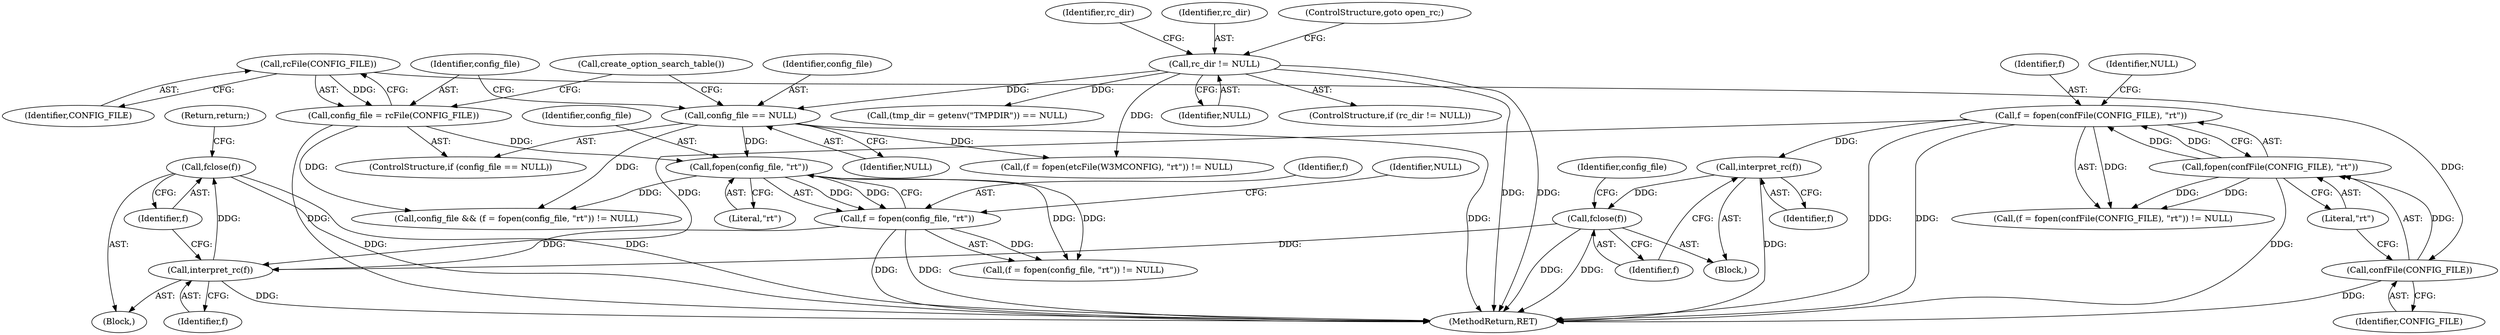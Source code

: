 digraph "0_w3m_18dcbadf2771cdb0c18509b14e4e73505b242753_0@API" {
"1000258" [label="(Call,fclose(f))"];
"1000256" [label="(Call,interpret_rc(f))"];
"1000233" [label="(Call,f = fopen(confFile(CONFIG_FILE), \"rt\"))"];
"1000235" [label="(Call,fopen(confFile(CONFIG_FILE), \"rt\"))"];
"1000236" [label="(Call,confFile(CONFIG_FILE))"];
"1000213" [label="(Call,rcFile(CONFIG_FILE))"];
"1000243" [label="(Call,fclose(f))"];
"1000241" [label="(Call,interpret_rc(f))"];
"1000249" [label="(Call,f = fopen(config_file, \"rt\"))"];
"1000251" [label="(Call,fopen(config_file, \"rt\"))"];
"1000208" [label="(Call,config_file == NULL)"];
"1000114" [label="(Call,rc_dir != NULL)"];
"1000211" [label="(Call,config_file = rcFile(CONFIG_FILE))"];
"1000247" [label="(Identifier,config_file)"];
"1000212" [label="(Identifier,config_file)"];
"1000246" [label="(Call,config_file && (f = fopen(config_file, \"rt\")) != NULL)"];
"1000209" [label="(Identifier,config_file)"];
"1000119" [label="(Identifier,rc_dir)"];
"1000114" [label="(Call,rc_dir != NULL)"];
"1000236" [label="(Call,confFile(CONFIG_FILE))"];
"1000218" [label="(Call,(f = fopen(etcFile(W3MCONFIG), \"rt\")) != NULL)"];
"1000115" [label="(Identifier,rc_dir)"];
"1000249" [label="(Call,f = fopen(config_file, \"rt\"))"];
"1000213" [label="(Call,rcFile(CONFIG_FILE))"];
"1000234" [label="(Identifier,f)"];
"1000117" [label="(ControlStructure,goto open_rc;)"];
"1000256" [label="(Call,interpret_rc(f))"];
"1000211" [label="(Call,config_file = rcFile(CONFIG_FILE))"];
"1000208" [label="(Call,config_file == NULL)"];
"1000113" [label="(ControlStructure,if (rc_dir != NULL))"];
"1000248" [label="(Call,(f = fopen(config_file, \"rt\")) != NULL)"];
"1000253" [label="(Literal,\"rt\")"];
"1000254" [label="(Identifier,NULL)"];
"1000322" [label="(MethodReturn,RET)"];
"1000233" [label="(Call,f = fopen(confFile(CONFIG_FILE), \"rt\"))"];
"1000238" [label="(Literal,\"rt\")"];
"1000235" [label="(Call,fopen(confFile(CONFIG_FILE), \"rt\"))"];
"1000260" [label="(Return,return;)"];
"1000240" [label="(Block,)"];
"1000215" [label="(Call,create_option_search_table())"];
"1000214" [label="(Identifier,CONFIG_FILE)"];
"1000242" [label="(Identifier,f)"];
"1000243" [label="(Call,fclose(f))"];
"1000244" [label="(Identifier,f)"];
"1000268" [label="(Call,(tmp_dir = getenv(\"TMPDIR\")) == NULL)"];
"1000207" [label="(ControlStructure,if (config_file == NULL))"];
"1000232" [label="(Call,(f = fopen(confFile(CONFIG_FILE), \"rt\")) != NULL)"];
"1000241" [label="(Call,interpret_rc(f))"];
"1000257" [label="(Identifier,f)"];
"1000116" [label="(Identifier,NULL)"];
"1000255" [label="(Block,)"];
"1000237" [label="(Identifier,CONFIG_FILE)"];
"1000259" [label="(Identifier,f)"];
"1000258" [label="(Call,fclose(f))"];
"1000239" [label="(Identifier,NULL)"];
"1000250" [label="(Identifier,f)"];
"1000210" [label="(Identifier,NULL)"];
"1000251" [label="(Call,fopen(config_file, \"rt\"))"];
"1000252" [label="(Identifier,config_file)"];
"1000258" -> "1000255"  [label="AST: "];
"1000258" -> "1000259"  [label="CFG: "];
"1000259" -> "1000258"  [label="AST: "];
"1000260" -> "1000258"  [label="CFG: "];
"1000258" -> "1000322"  [label="DDG: "];
"1000258" -> "1000322"  [label="DDG: "];
"1000256" -> "1000258"  [label="DDG: "];
"1000256" -> "1000255"  [label="AST: "];
"1000256" -> "1000257"  [label="CFG: "];
"1000257" -> "1000256"  [label="AST: "];
"1000259" -> "1000256"  [label="CFG: "];
"1000256" -> "1000322"  [label="DDG: "];
"1000233" -> "1000256"  [label="DDG: "];
"1000243" -> "1000256"  [label="DDG: "];
"1000249" -> "1000256"  [label="DDG: "];
"1000233" -> "1000232"  [label="AST: "];
"1000233" -> "1000235"  [label="CFG: "];
"1000234" -> "1000233"  [label="AST: "];
"1000235" -> "1000233"  [label="AST: "];
"1000239" -> "1000233"  [label="CFG: "];
"1000233" -> "1000322"  [label="DDG: "];
"1000233" -> "1000322"  [label="DDG: "];
"1000233" -> "1000232"  [label="DDG: "];
"1000235" -> "1000233"  [label="DDG: "];
"1000235" -> "1000233"  [label="DDG: "];
"1000233" -> "1000241"  [label="DDG: "];
"1000235" -> "1000238"  [label="CFG: "];
"1000236" -> "1000235"  [label="AST: "];
"1000238" -> "1000235"  [label="AST: "];
"1000235" -> "1000322"  [label="DDG: "];
"1000235" -> "1000232"  [label="DDG: "];
"1000235" -> "1000232"  [label="DDG: "];
"1000236" -> "1000235"  [label="DDG: "];
"1000236" -> "1000237"  [label="CFG: "];
"1000237" -> "1000236"  [label="AST: "];
"1000238" -> "1000236"  [label="CFG: "];
"1000236" -> "1000322"  [label="DDG: "];
"1000213" -> "1000236"  [label="DDG: "];
"1000213" -> "1000211"  [label="AST: "];
"1000213" -> "1000214"  [label="CFG: "];
"1000214" -> "1000213"  [label="AST: "];
"1000211" -> "1000213"  [label="CFG: "];
"1000213" -> "1000211"  [label="DDG: "];
"1000243" -> "1000240"  [label="AST: "];
"1000243" -> "1000244"  [label="CFG: "];
"1000244" -> "1000243"  [label="AST: "];
"1000247" -> "1000243"  [label="CFG: "];
"1000243" -> "1000322"  [label="DDG: "];
"1000243" -> "1000322"  [label="DDG: "];
"1000241" -> "1000243"  [label="DDG: "];
"1000241" -> "1000240"  [label="AST: "];
"1000241" -> "1000242"  [label="CFG: "];
"1000242" -> "1000241"  [label="AST: "];
"1000244" -> "1000241"  [label="CFG: "];
"1000241" -> "1000322"  [label="DDG: "];
"1000249" -> "1000248"  [label="AST: "];
"1000249" -> "1000251"  [label="CFG: "];
"1000250" -> "1000249"  [label="AST: "];
"1000251" -> "1000249"  [label="AST: "];
"1000254" -> "1000249"  [label="CFG: "];
"1000249" -> "1000322"  [label="DDG: "];
"1000249" -> "1000322"  [label="DDG: "];
"1000249" -> "1000248"  [label="DDG: "];
"1000251" -> "1000249"  [label="DDG: "];
"1000251" -> "1000249"  [label="DDG: "];
"1000251" -> "1000253"  [label="CFG: "];
"1000252" -> "1000251"  [label="AST: "];
"1000253" -> "1000251"  [label="AST: "];
"1000251" -> "1000246"  [label="DDG: "];
"1000251" -> "1000248"  [label="DDG: "];
"1000251" -> "1000248"  [label="DDG: "];
"1000208" -> "1000251"  [label="DDG: "];
"1000211" -> "1000251"  [label="DDG: "];
"1000208" -> "1000207"  [label="AST: "];
"1000208" -> "1000210"  [label="CFG: "];
"1000209" -> "1000208"  [label="AST: "];
"1000210" -> "1000208"  [label="AST: "];
"1000212" -> "1000208"  [label="CFG: "];
"1000215" -> "1000208"  [label="CFG: "];
"1000208" -> "1000322"  [label="DDG: "];
"1000114" -> "1000208"  [label="DDG: "];
"1000208" -> "1000218"  [label="DDG: "];
"1000208" -> "1000246"  [label="DDG: "];
"1000114" -> "1000113"  [label="AST: "];
"1000114" -> "1000116"  [label="CFG: "];
"1000115" -> "1000114"  [label="AST: "];
"1000116" -> "1000114"  [label="AST: "];
"1000117" -> "1000114"  [label="CFG: "];
"1000119" -> "1000114"  [label="CFG: "];
"1000114" -> "1000322"  [label="DDG: "];
"1000114" -> "1000322"  [label="DDG: "];
"1000114" -> "1000218"  [label="DDG: "];
"1000114" -> "1000268"  [label="DDG: "];
"1000211" -> "1000207"  [label="AST: "];
"1000212" -> "1000211"  [label="AST: "];
"1000215" -> "1000211"  [label="CFG: "];
"1000211" -> "1000322"  [label="DDG: "];
"1000211" -> "1000246"  [label="DDG: "];
}
